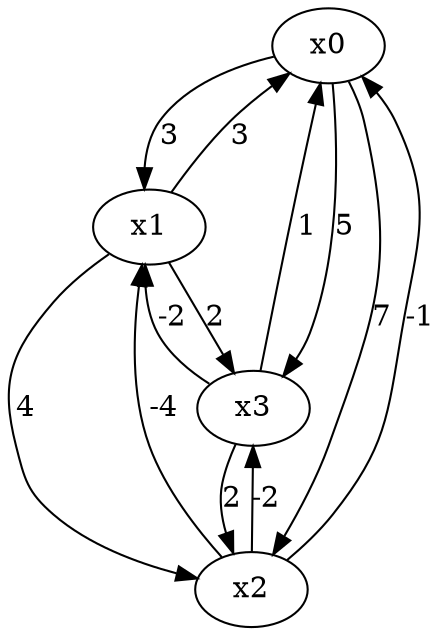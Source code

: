digraph reduced {
x0 -> x1 [ label = "3" ];
x0 -> x2 [ label = "7" ];
x0 -> x3 [ label = "5" ];
x1 -> x0 [ label = "3" ];
x1 -> x2 [ label = "4" ];
x1 -> x3 [ label = "2" ];
x2 -> x0 [ label = "-1" ];
x2 -> x1 [ label = "-4" ];
x2 -> x3 [ label = "-2" ];
x3 -> x0 [ label = "1" ];
x3 -> x1 [ label = "-2" ];
x3 -> x2 [ label = "2" ];
}
